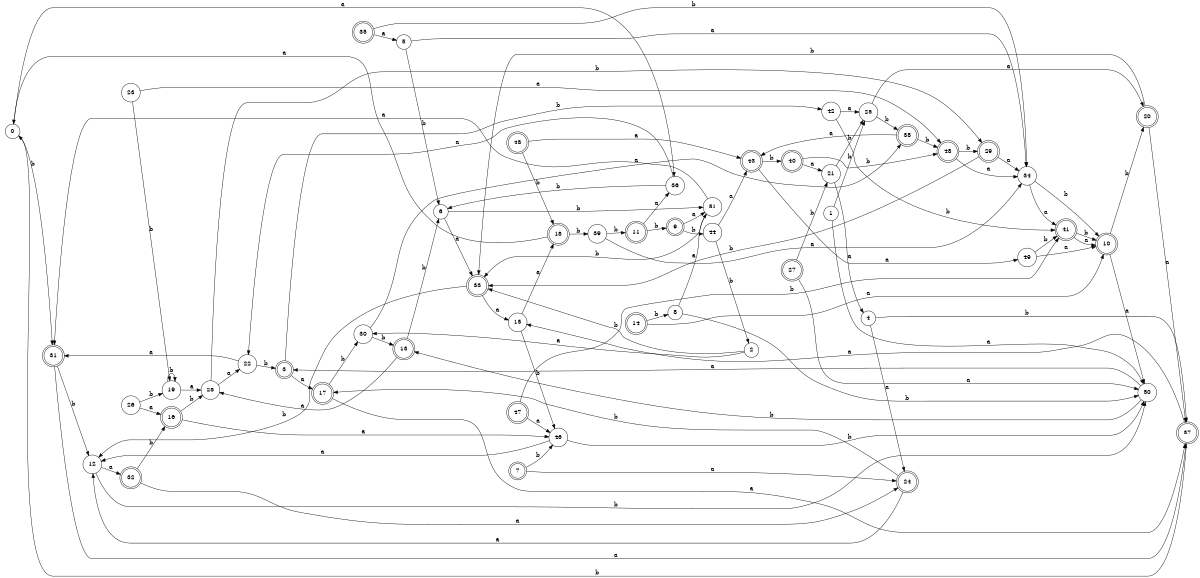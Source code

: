 digraph n42_3 {
__start0 [label="" shape="none"];

rankdir=LR;
size="8,5";

s0 [style="filled", color="black", fillcolor="white" shape="circle", label="0"];
s1 [style="filled", color="black", fillcolor="white" shape="circle", label="1"];
s2 [style="filled", color="black", fillcolor="white" shape="circle", label="2"];
s3 [style="rounded,filled", color="black", fillcolor="white" shape="doublecircle", label="3"];
s4 [style="filled", color="black", fillcolor="white" shape="circle", label="4"];
s5 [style="filled", color="black", fillcolor="white" shape="circle", label="5"];
s6 [style="filled", color="black", fillcolor="white" shape="circle", label="6"];
s7 [style="rounded,filled", color="black", fillcolor="white" shape="doublecircle", label="7"];
s8 [style="filled", color="black", fillcolor="white" shape="circle", label="8"];
s9 [style="rounded,filled", color="black", fillcolor="white" shape="doublecircle", label="9"];
s10 [style="rounded,filled", color="black", fillcolor="white" shape="doublecircle", label="10"];
s11 [style="rounded,filled", color="black", fillcolor="white" shape="doublecircle", label="11"];
s12 [style="filled", color="black", fillcolor="white" shape="circle", label="12"];
s13 [style="rounded,filled", color="black", fillcolor="white" shape="doublecircle", label="13"];
s14 [style="rounded,filled", color="black", fillcolor="white" shape="doublecircle", label="14"];
s15 [style="filled", color="black", fillcolor="white" shape="circle", label="15"];
s16 [style="rounded,filled", color="black", fillcolor="white" shape="doublecircle", label="16"];
s17 [style="rounded,filled", color="black", fillcolor="white" shape="doublecircle", label="17"];
s18 [style="rounded,filled", color="black", fillcolor="white" shape="doublecircle", label="18"];
s19 [style="filled", color="black", fillcolor="white" shape="circle", label="19"];
s20 [style="rounded,filled", color="black", fillcolor="white" shape="doublecircle", label="20"];
s21 [style="filled", color="black", fillcolor="white" shape="circle", label="21"];
s22 [style="filled", color="black", fillcolor="white" shape="circle", label="22"];
s23 [style="filled", color="black", fillcolor="white" shape="circle", label="23"];
s24 [style="rounded,filled", color="black", fillcolor="white" shape="doublecircle", label="24"];
s25 [style="filled", color="black", fillcolor="white" shape="circle", label="25"];
s26 [style="filled", color="black", fillcolor="white" shape="circle", label="26"];
s27 [style="rounded,filled", color="black", fillcolor="white" shape="doublecircle", label="27"];
s28 [style="filled", color="black", fillcolor="white" shape="circle", label="28"];
s29 [style="rounded,filled", color="black", fillcolor="white" shape="doublecircle", label="29"];
s30 [style="filled", color="black", fillcolor="white" shape="circle", label="30"];
s31 [style="rounded,filled", color="black", fillcolor="white" shape="doublecircle", label="31"];
s32 [style="rounded,filled", color="black", fillcolor="white" shape="doublecircle", label="32"];
s33 [style="rounded,filled", color="black", fillcolor="white" shape="doublecircle", label="33"];
s34 [style="filled", color="black", fillcolor="white" shape="circle", label="34"];
s35 [style="rounded,filled", color="black", fillcolor="white" shape="doublecircle", label="35"];
s36 [style="filled", color="black", fillcolor="white" shape="circle", label="36"];
s37 [style="rounded,filled", color="black", fillcolor="white" shape="doublecircle", label="37"];
s38 [style="rounded,filled", color="black", fillcolor="white" shape="doublecircle", label="38"];
s39 [style="filled", color="black", fillcolor="white" shape="circle", label="39"];
s40 [style="rounded,filled", color="black", fillcolor="white" shape="doublecircle", label="40"];
s41 [style="rounded,filled", color="black", fillcolor="white" shape="doublecircle", label="41"];
s42 [style="filled", color="black", fillcolor="white" shape="circle", label="42"];
s43 [style="rounded,filled", color="black", fillcolor="white" shape="doublecircle", label="43"];
s44 [style="filled", color="black", fillcolor="white" shape="circle", label="44"];
s45 [style="rounded,filled", color="black", fillcolor="white" shape="doublecircle", label="45"];
s46 [style="filled", color="black", fillcolor="white" shape="circle", label="46"];
s47 [style="rounded,filled", color="black", fillcolor="white" shape="doublecircle", label="47"];
s48 [style="rounded,filled", color="black", fillcolor="white" shape="doublecircle", label="48"];
s49 [style="filled", color="black", fillcolor="white" shape="circle", label="49"];
s50 [style="filled", color="black", fillcolor="white" shape="circle", label="50"];
s51 [style="filled", color="black", fillcolor="white" shape="circle", label="51"];
s0 -> s36 [label="a"];
s0 -> s31 [label="b"];
s1 -> s50 [label="a"];
s1 -> s25 [label="b"];
s2 -> s30 [label="a"];
s2 -> s33 [label="b"];
s3 -> s17 [label="a"];
s3 -> s42 [label="b"];
s4 -> s24 [label="a"];
s4 -> s37 [label="b"];
s5 -> s34 [label="a"];
s5 -> s6 [label="b"];
s6 -> s33 [label="a"];
s6 -> s51 [label="b"];
s7 -> s24 [label="a"];
s7 -> s46 [label="b"];
s8 -> s51 [label="a"];
s8 -> s50 [label="b"];
s9 -> s51 [label="a"];
s9 -> s44 [label="b"];
s10 -> s50 [label="a"];
s10 -> s20 [label="b"];
s11 -> s36 [label="a"];
s11 -> s9 [label="b"];
s12 -> s32 [label="a"];
s12 -> s50 [label="b"];
s13 -> s28 [label="a"];
s13 -> s6 [label="b"];
s14 -> s10 [label="a"];
s14 -> s8 [label="b"];
s15 -> s18 [label="a"];
s15 -> s46 [label="b"];
s16 -> s46 [label="a"];
s16 -> s28 [label="b"];
s17 -> s37 [label="a"];
s17 -> s30 [label="b"];
s18 -> s0 [label="a"];
s18 -> s39 [label="b"];
s19 -> s28 [label="a"];
s19 -> s19 [label="b"];
s20 -> s37 [label="a"];
s20 -> s33 [label="b"];
s21 -> s4 [label="a"];
s21 -> s25 [label="b"];
s22 -> s31 [label="a"];
s22 -> s3 [label="b"];
s23 -> s48 [label="a"];
s23 -> s19 [label="b"];
s24 -> s12 [label="a"];
s24 -> s17 [label="b"];
s25 -> s20 [label="a"];
s25 -> s38 [label="b"];
s26 -> s16 [label="a"];
s26 -> s19 [label="b"];
s27 -> s50 [label="a"];
s27 -> s21 [label="b"];
s28 -> s22 [label="a"];
s28 -> s29 [label="b"];
s29 -> s34 [label="a"];
s29 -> s33 [label="b"];
s30 -> s38 [label="a"];
s30 -> s13 [label="b"];
s31 -> s37 [label="a"];
s31 -> s12 [label="b"];
s32 -> s24 [label="a"];
s32 -> s16 [label="b"];
s33 -> s15 [label="a"];
s33 -> s12 [label="b"];
s34 -> s41 [label="a"];
s34 -> s10 [label="b"];
s35 -> s5 [label="a"];
s35 -> s34 [label="b"];
s36 -> s22 [label="a"];
s36 -> s6 [label="b"];
s37 -> s15 [label="a"];
s37 -> s0 [label="b"];
s38 -> s43 [label="a"];
s38 -> s48 [label="b"];
s39 -> s34 [label="a"];
s39 -> s11 [label="b"];
s40 -> s21 [label="a"];
s40 -> s48 [label="b"];
s41 -> s10 [label="a"];
s41 -> s10 [label="b"];
s42 -> s25 [label="a"];
s42 -> s41 [label="b"];
s43 -> s49 [label="a"];
s43 -> s40 [label="b"];
s44 -> s43 [label="a"];
s44 -> s2 [label="b"];
s45 -> s43 [label="a"];
s45 -> s18 [label="b"];
s46 -> s12 [label="a"];
s46 -> s50 [label="b"];
s47 -> s46 [label="a"];
s47 -> s41 [label="b"];
s48 -> s34 [label="a"];
s48 -> s29 [label="b"];
s49 -> s10 [label="a"];
s49 -> s41 [label="b"];
s50 -> s3 [label="a"];
s50 -> s13 [label="b"];
s51 -> s31 [label="a"];
s51 -> s33 [label="b"];

}